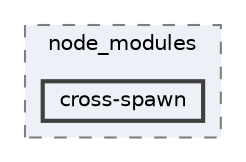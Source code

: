 digraph "pkiclassroomrescheduler/src/main/frontend/node_modules/cross-spawn"
{
 // LATEX_PDF_SIZE
  bgcolor="transparent";
  edge [fontname=Helvetica,fontsize=10,labelfontname=Helvetica,labelfontsize=10];
  node [fontname=Helvetica,fontsize=10,shape=box,height=0.2,width=0.4];
  compound=true
  subgraph clusterdir_72953eda66ccb3a2722c28e1c3e6c23b {
    graph [ bgcolor="#edf0f7", pencolor="grey50", label="node_modules", fontname=Helvetica,fontsize=10 style="filled,dashed", URL="dir_72953eda66ccb3a2722c28e1c3e6c23b.html",tooltip=""]
  dir_9e531140cbf63af6b55038af5705adcc [label="cross-spawn", fillcolor="#edf0f7", color="grey25", style="filled,bold", URL="dir_9e531140cbf63af6b55038af5705adcc.html",tooltip=""];
  }
}

